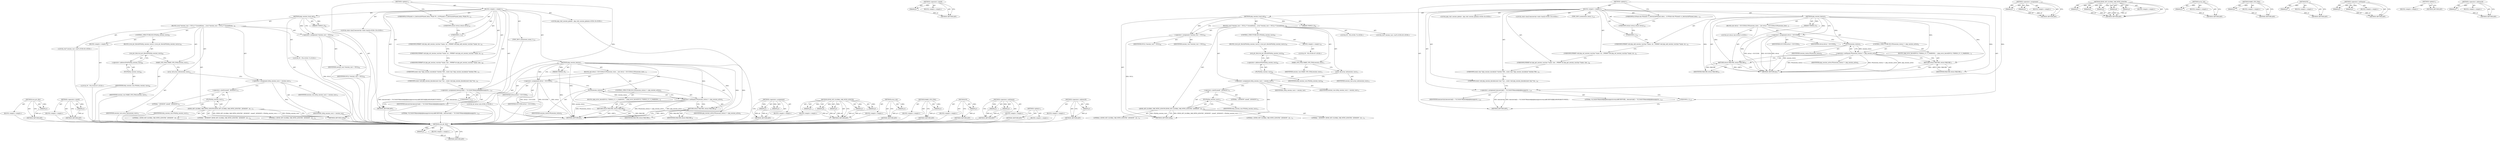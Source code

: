 digraph "&lt;operator&gt;.addressOf" {
vulnerable_121 [label=<(METHOD,zval_ptr_dtor)>];
vulnerable_122 [label=<(PARAM,p1)>];
vulnerable_123 [label=<(BLOCK,&lt;empty&gt;,&lt;empty&gt;)>];
vulnerable_124 [label=<(METHOD_RETURN,ANY)>];
vulnerable_145 [label=<(METHOD,&lt;operator&gt;.sizeOf)>];
vulnerable_146 [label=<(PARAM,p1)>];
vulnerable_147 [label=<(BLOCK,&lt;empty&gt;,&lt;empty&gt;)>];
vulnerable_148 [label=<(METHOD_RETURN,ANY)>];
vulnerable_6 [label=<(METHOD,&lt;global&gt;)<SUB>1</SUB>>];
vulnerable_7 [label=<(BLOCK,&lt;empty&gt;,&lt;empty&gt;)<SUB>1</SUB>>];
vulnerable_8 [label=<(METHOD,php_session_destroy)<SUB>1</SUB>>];
vulnerable_9 [label=<(PARAM,TSRMLS_D)<SUB>1</SUB>>];
vulnerable_10 [label=<(BLOCK,{
	int retval = SUCCESS;

	if (PS(session_statu...,{
	int retval = SUCCESS;

	if (PS(session_statu...)<SUB>2</SUB>>];
vulnerable_11 [label="<(LOCAL,int retval: int)<SUB>3</SUB>>"];
vulnerable_12 [label=<(&lt;operator&gt;.assignment,retval = SUCCESS)<SUB>3</SUB>>];
vulnerable_13 [label=<(IDENTIFIER,retval,retval = SUCCESS)<SUB>3</SUB>>];
vulnerable_14 [label=<(IDENTIFIER,SUCCESS,retval = SUCCESS)<SUB>3</SUB>>];
vulnerable_15 [label=<(CONTROL_STRUCTURE,IF,if (PS(session_status) != php_session_active))<SUB>5</SUB>>];
vulnerable_16 [label=<(&lt;operator&gt;.notEquals,PS(session_status) != php_session_active)<SUB>5</SUB>>];
vulnerable_17 [label=<(PS,PS(session_status))<SUB>5</SUB>>];
vulnerable_18 [label=<(IDENTIFIER,session_status,PS(session_status))<SUB>5</SUB>>];
vulnerable_19 [label=<(IDENTIFIER,php_session_active,PS(session_status) != php_session_active)<SUB>5</SUB>>];
vulnerable_20 [label=<(BLOCK,{
		php_error_docref(NULL TSRMLS_CC, E_WARNING,...,{
		php_error_docref(NULL TSRMLS_CC, E_WARNING,...)<SUB>5</SUB>>];
vulnerable_21 [label=<(RETURN,return FAILURE;,return FAILURE;)<SUB>7</SUB>>];
vulnerable_22 [label=<(IDENTIFIER,FAILURE,return FAILURE;)<SUB>7</SUB>>];
vulnerable_23 [label=<(RETURN,return FAILURE;,return FAILURE;)<SUB>9</SUB>>];
vulnerable_24 [label=<(IDENTIFIER,FAILURE,return FAILURE;)<SUB>9</SUB>>];
vulnerable_25 [label=<(METHOD_RETURN,int)<SUB>1</SUB>>];
vulnerable_27 [label=<(UNKNOWN,if (PS(mod)-&gt;s_destroy(&amp;PS(mod_data), PS(id) TS...,if (PS(mod)-&gt;s_destroy(&amp;PS(mod_data), PS(id) TS...)<SUB>12</SUB>>];
vulnerable_28 [label="<(LOCAL,php_rinit_session_globals : php_rinit_session_globals)<SUB>16</SUB>>"];
vulnerable_29 [label=<(UNKNOWN,return retval;,return retval;)<SUB>18</SUB>>];
vulnerable_30 [label=<(UNKNOWN,},})<SUB>19</SUB>>];
vulnerable_31 [label=<(UNKNOWN,PHPAPI void php_add_session_var(char *name, siz...,PHPAPI void php_add_session_var(char *name, siz...)<SUB>22</SUB>>];
vulnerable_32 [label=<(UNKNOWN,PHPAPI void php_set_session_var(char *name, siz...,PHPAPI void php_set_session_var(char *name, siz...)<SUB>41</SUB>>];
vulnerable_33 [label=<(UNKNOWN,PHPAPI int php_get_session_var(char *name, size...,PHPAPI int php_get_session_var(char *name, size...)<SUB>49</SUB>>];
vulnerable_34 [label=<(METHOD,php_session_track_init)<SUB>60</SUB>>];
vulnerable_35 [label=<(PARAM,TSRMLS_D)<SUB>60</SUB>>];
vulnerable_36 [label=<(BLOCK,{
	zval *session_vars = NULL;

	/* Unconditiona...,{
	zval *session_vars = NULL;

	/* Unconditiona...)<SUB>61</SUB>>];
vulnerable_37 [label="<(LOCAL,zval* session_vars: zval*)<SUB>62</SUB>>"];
vulnerable_38 [label=<(&lt;operator&gt;.assignment,*session_vars = NULL)<SUB>62</SUB>>];
vulnerable_39 [label=<(IDENTIFIER,session_vars,*session_vars = NULL)<SUB>62</SUB>>];
vulnerable_40 [label=<(IDENTIFIER,NULL,*session_vars = NULL)<SUB>62</SUB>>];
vulnerable_41 [label=<(CONTROL_STRUCTURE,IF,if (PS(http_session_vars)))<SUB>67</SUB>>];
vulnerable_42 [label=<(BLOCK,&lt;empty&gt;,&lt;empty&gt;)<SUB>67</SUB>>];
vulnerable_43 [label="<(LOCAL,PS : PS)<SUB>67</SUB>>"];
vulnerable_44 [label=<(BLOCK,{
		zval_ptr_dtor(&amp;PS(http_session_vars));
	},{
		zval_ptr_dtor(&amp;PS(http_session_vars));
	})<SUB>67</SUB>>];
vulnerable_45 [label=<(zval_ptr_dtor,zval_ptr_dtor(&amp;PS(http_session_vars)))<SUB>68</SUB>>];
vulnerable_46 [label=<(&lt;operator&gt;.addressOf,&amp;PS(http_session_vars))<SUB>68</SUB>>];
vulnerable_47 [label=<(PS,PS(http_session_vars))<SUB>68</SUB>>];
vulnerable_48 [label=<(IDENTIFIER,http_session_vars,PS(http_session_vars))<SUB>68</SUB>>];
vulnerable_49 [label=<(MAKE_STD_ZVAL,MAKE_STD_ZVAL(session_vars))<SUB>71</SUB>>];
vulnerable_50 [label=<(IDENTIFIER,session_vars,MAKE_STD_ZVAL(session_vars))<SUB>71</SUB>>];
vulnerable_51 [label=<(array_init,array_init(session_vars))<SUB>72</SUB>>];
vulnerable_52 [label=<(IDENTIFIER,session_vars,array_init(session_vars))<SUB>72</SUB>>];
vulnerable_53 [label="<(LOCAL,PS : PS)<SUB>73</SUB>>"];
vulnerable_54 [label=<(&lt;operator&gt;.assignment,(http_session_vars) = session_vars)<SUB>73</SUB>>];
vulnerable_55 [label=<(IDENTIFIER,,(http_session_vars) = session_vars)>];
vulnerable_56 [label=<(IDENTIFIER,session_vars,(http_session_vars) = session_vars)<SUB>73</SUB>>];
vulnerable_57 [label=<(ZEND_SET_GLOBAL_VAR_WITH_LENGTH,ZEND_SET_GLOBAL_VAR_WITH_LENGTH(&quot;_SESSION&quot;, siz...)<SUB>75</SUB>>];
vulnerable_58 [label=<(LITERAL,&quot;_SESSION&quot;,ZEND_SET_GLOBAL_VAR_WITH_LENGTH(&quot;_SESSION&quot;, siz...)<SUB>75</SUB>>];
vulnerable_59 [label=<(&lt;operator&gt;.sizeOf,sizeof(&quot;_SESSION&quot;))<SUB>75</SUB>>];
vulnerable_60 [label=<(LITERAL,&quot;_SESSION&quot;,sizeof(&quot;_SESSION&quot;))<SUB>75</SUB>>];
vulnerable_61 [label=<(PS,PS(http_session_vars))<SUB>75</SUB>>];
vulnerable_62 [label=<(IDENTIFIER,http_session_vars,PS(http_session_vars))<SUB>75</SUB>>];
vulnerable_63 [label=<(LITERAL,2,ZEND_SET_GLOBAL_VAR_WITH_LENGTH(&quot;_SESSION&quot;, siz...)<SUB>75</SUB>>];
vulnerable_64 [label=<(LITERAL,1,ZEND_SET_GLOBAL_VAR_WITH_LENGTH(&quot;_SESSION&quot;, siz...)<SUB>75</SUB>>];
vulnerable_65 [label=<(METHOD_RETURN,void)<SUB>60</SUB>>];
vulnerable_67 [label=<(UNKNOWN,static char *php_session_encode(int *newlen TSR...,static char *php_session_encode(int *newlen TSR...)<SUB>79</SUB>>];
vulnerable_68 [label=<(UNKNOWN,static void php_session_decode(const char *val,...,static void php_session_decode(const char *val,...)<SUB>97</SUB>>];
vulnerable_69 [label="<(LOCAL,static char[] hexconvtab: static char[])<SUB>116</SUB>>"];
vulnerable_70 [label=<(&lt;operator&gt;.assignment,hexconvtab[] = &quot;0123456789abcdefghijklmnopqrstu...)<SUB>116</SUB>>];
vulnerable_71 [label=<(IDENTIFIER,hexconvtab,hexconvtab[] = &quot;0123456789abcdefghijklmnopqrstu...)<SUB>116</SUB>>];
vulnerable_72 [label=<(LITERAL,&quot;0123456789abcdefghijklmnopqrstuvwxyzABCDEFGHIJ...,hexconvtab[] = &quot;0123456789abcdefghijklmnopqrstu...)<SUB>116</SUB>>];
vulnerable_73 [label=<(TYPE_DECL,anonymous_enum_1)<SUB>118</SUB>>];
vulnerable_74 [label=<(UNKNOWN,{,{)<SUB>118</SUB>>];
vulnerable_75 [label=<(METHOD_RETURN,ANY)<SUB>1</SUB>>];
vulnerable_107 [label=<(METHOD,&lt;operator&gt;.assignment)>];
vulnerable_108 [label=<(PARAM,p1)>];
vulnerable_109 [label=<(PARAM,p2)>];
vulnerable_110 [label=<(BLOCK,&lt;empty&gt;,&lt;empty&gt;)>];
vulnerable_111 [label=<(METHOD_RETURN,ANY)>];
vulnerable_137 [label=<(METHOD,ZEND_SET_GLOBAL_VAR_WITH_LENGTH)>];
vulnerable_138 [label=<(PARAM,p1)>];
vulnerable_139 [label=<(PARAM,p2)>];
vulnerable_140 [label=<(PARAM,p3)>];
vulnerable_141 [label=<(PARAM,p4)>];
vulnerable_142 [label=<(PARAM,p5)>];
vulnerable_143 [label=<(BLOCK,&lt;empty&gt;,&lt;empty&gt;)>];
vulnerable_144 [label=<(METHOD_RETURN,ANY)>];
vulnerable_133 [label=<(METHOD,array_init)>];
vulnerable_134 [label=<(PARAM,p1)>];
vulnerable_135 [label=<(BLOCK,&lt;empty&gt;,&lt;empty&gt;)>];
vulnerable_136 [label=<(METHOD_RETURN,ANY)>];
vulnerable_129 [label=<(METHOD,MAKE_STD_ZVAL)>];
vulnerable_130 [label=<(PARAM,p1)>];
vulnerable_131 [label=<(BLOCK,&lt;empty&gt;,&lt;empty&gt;)>];
vulnerable_132 [label=<(METHOD_RETURN,ANY)>];
vulnerable_117 [label=<(METHOD,PS)>];
vulnerable_118 [label=<(PARAM,p1)>];
vulnerable_119 [label=<(BLOCK,&lt;empty&gt;,&lt;empty&gt;)>];
vulnerable_120 [label=<(METHOD_RETURN,ANY)>];
vulnerable_112 [label=<(METHOD,&lt;operator&gt;.notEquals)>];
vulnerable_113 [label=<(PARAM,p1)>];
vulnerable_114 [label=<(PARAM,p2)>];
vulnerable_115 [label=<(BLOCK,&lt;empty&gt;,&lt;empty&gt;)>];
vulnerable_116 [label=<(METHOD_RETURN,ANY)>];
vulnerable_101 [label=<(METHOD,&lt;global&gt;)<SUB>1</SUB>>];
vulnerable_102 [label=<(BLOCK,&lt;empty&gt;,&lt;empty&gt;)>];
vulnerable_103 [label=<(METHOD_RETURN,ANY)>];
vulnerable_125 [label=<(METHOD,&lt;operator&gt;.addressOf)>];
vulnerable_126 [label=<(PARAM,p1)>];
vulnerable_127 [label=<(BLOCK,&lt;empty&gt;,&lt;empty&gt;)>];
vulnerable_128 [label=<(METHOD_RETURN,ANY)>];
fixed_121 [label=<(METHOD,zval_ptr_dtor)>];
fixed_122 [label=<(PARAM,p1)>];
fixed_123 [label=<(BLOCK,&lt;empty&gt;,&lt;empty&gt;)>];
fixed_124 [label=<(METHOD_RETURN,ANY)>];
fixed_145 [label=<(METHOD,&lt;operator&gt;.sizeOf)>];
fixed_146 [label=<(PARAM,p1)>];
fixed_147 [label=<(BLOCK,&lt;empty&gt;,&lt;empty&gt;)>];
fixed_148 [label=<(METHOD_RETURN,ANY)>];
fixed_6 [label=<(METHOD,&lt;global&gt;)<SUB>1</SUB>>];
fixed_7 [label=<(BLOCK,&lt;empty&gt;,&lt;empty&gt;)<SUB>1</SUB>>];
fixed_8 [label=<(METHOD,php_session_destroy)<SUB>1</SUB>>];
fixed_9 [label=<(PARAM,TSRMLS_D)<SUB>1</SUB>>];
fixed_10 [label=<(BLOCK,{
	int retval = SUCCESS;

	if (PS(session_statu...,{
	int retval = SUCCESS;

	if (PS(session_statu...)<SUB>2</SUB>>];
fixed_11 [label="<(LOCAL,int retval: int)<SUB>3</SUB>>"];
fixed_12 [label=<(&lt;operator&gt;.assignment,retval = SUCCESS)<SUB>3</SUB>>];
fixed_13 [label=<(IDENTIFIER,retval,retval = SUCCESS)<SUB>3</SUB>>];
fixed_14 [label=<(IDENTIFIER,SUCCESS,retval = SUCCESS)<SUB>3</SUB>>];
fixed_15 [label=<(CONTROL_STRUCTURE,IF,if (PS(session_status) != php_session_active))<SUB>5</SUB>>];
fixed_16 [label=<(&lt;operator&gt;.notEquals,PS(session_status) != php_session_active)<SUB>5</SUB>>];
fixed_17 [label=<(PS,PS(session_status))<SUB>5</SUB>>];
fixed_18 [label=<(IDENTIFIER,session_status,PS(session_status))<SUB>5</SUB>>];
fixed_19 [label=<(IDENTIFIER,php_session_active,PS(session_status) != php_session_active)<SUB>5</SUB>>];
fixed_20 [label=<(BLOCK,{
		php_error_docref(NULL TSRMLS_CC, E_WARNING,...,{
		php_error_docref(NULL TSRMLS_CC, E_WARNING,...)<SUB>5</SUB>>];
fixed_21 [label=<(RETURN,return FAILURE;,return FAILURE;)<SUB>7</SUB>>];
fixed_22 [label=<(IDENTIFIER,FAILURE,return FAILURE;)<SUB>7</SUB>>];
fixed_23 [label=<(RETURN,return FAILURE;,return FAILURE;)<SUB>9</SUB>>];
fixed_24 [label=<(IDENTIFIER,FAILURE,return FAILURE;)<SUB>9</SUB>>];
fixed_25 [label=<(METHOD_RETURN,int)<SUB>1</SUB>>];
fixed_27 [label=<(UNKNOWN,if (PS(id) &amp;&amp; PS(mod)-&gt;s_destroy(&amp;PS(mod_data),...,if (PS(id) &amp;&amp; PS(mod)-&gt;s_destroy(&amp;PS(mod_data),...)<SUB>12</SUB>>];
fixed_28 [label="<(LOCAL,php_rinit_session_globals : php_rinit_session_globals)<SUB>16</SUB>>"];
fixed_29 [label=<(UNKNOWN,return retval;,return retval;)<SUB>18</SUB>>];
fixed_30 [label=<(UNKNOWN,},})<SUB>19</SUB>>];
fixed_31 [label=<(UNKNOWN,PHPAPI void php_add_session_var(char *name, siz...,PHPAPI void php_add_session_var(char *name, siz...)<SUB>22</SUB>>];
fixed_32 [label=<(UNKNOWN,PHPAPI void php_set_session_var(char *name, siz...,PHPAPI void php_set_session_var(char *name, siz...)<SUB>41</SUB>>];
fixed_33 [label=<(UNKNOWN,PHPAPI int php_get_session_var(char *name, size...,PHPAPI int php_get_session_var(char *name, size...)<SUB>49</SUB>>];
fixed_34 [label=<(METHOD,php_session_track_init)<SUB>60</SUB>>];
fixed_35 [label=<(PARAM,TSRMLS_D)<SUB>60</SUB>>];
fixed_36 [label=<(BLOCK,{
	zval *session_vars = NULL;

	/* Unconditiona...,{
	zval *session_vars = NULL;

	/* Unconditiona...)<SUB>61</SUB>>];
fixed_37 [label="<(LOCAL,zval* session_vars: zval*)<SUB>62</SUB>>"];
fixed_38 [label=<(&lt;operator&gt;.assignment,*session_vars = NULL)<SUB>62</SUB>>];
fixed_39 [label=<(IDENTIFIER,session_vars,*session_vars = NULL)<SUB>62</SUB>>];
fixed_40 [label=<(IDENTIFIER,NULL,*session_vars = NULL)<SUB>62</SUB>>];
fixed_41 [label=<(CONTROL_STRUCTURE,IF,if (PS(http_session_vars)))<SUB>67</SUB>>];
fixed_42 [label=<(BLOCK,&lt;empty&gt;,&lt;empty&gt;)<SUB>67</SUB>>];
fixed_43 [label="<(LOCAL,PS : PS)<SUB>67</SUB>>"];
fixed_44 [label=<(BLOCK,{
		zval_ptr_dtor(&amp;PS(http_session_vars));
	},{
		zval_ptr_dtor(&amp;PS(http_session_vars));
	})<SUB>67</SUB>>];
fixed_45 [label=<(zval_ptr_dtor,zval_ptr_dtor(&amp;PS(http_session_vars)))<SUB>68</SUB>>];
fixed_46 [label=<(&lt;operator&gt;.addressOf,&amp;PS(http_session_vars))<SUB>68</SUB>>];
fixed_47 [label=<(PS,PS(http_session_vars))<SUB>68</SUB>>];
fixed_48 [label=<(IDENTIFIER,http_session_vars,PS(http_session_vars))<SUB>68</SUB>>];
fixed_49 [label=<(MAKE_STD_ZVAL,MAKE_STD_ZVAL(session_vars))<SUB>71</SUB>>];
fixed_50 [label=<(IDENTIFIER,session_vars,MAKE_STD_ZVAL(session_vars))<SUB>71</SUB>>];
fixed_51 [label=<(array_init,array_init(session_vars))<SUB>72</SUB>>];
fixed_52 [label=<(IDENTIFIER,session_vars,array_init(session_vars))<SUB>72</SUB>>];
fixed_53 [label="<(LOCAL,PS : PS)<SUB>73</SUB>>"];
fixed_54 [label=<(&lt;operator&gt;.assignment,(http_session_vars) = session_vars)<SUB>73</SUB>>];
fixed_55 [label=<(IDENTIFIER,,(http_session_vars) = session_vars)>];
fixed_56 [label=<(IDENTIFIER,session_vars,(http_session_vars) = session_vars)<SUB>73</SUB>>];
fixed_57 [label=<(ZEND_SET_GLOBAL_VAR_WITH_LENGTH,ZEND_SET_GLOBAL_VAR_WITH_LENGTH(&quot;_SESSION&quot;, siz...)<SUB>75</SUB>>];
fixed_58 [label=<(LITERAL,&quot;_SESSION&quot;,ZEND_SET_GLOBAL_VAR_WITH_LENGTH(&quot;_SESSION&quot;, siz...)<SUB>75</SUB>>];
fixed_59 [label=<(&lt;operator&gt;.sizeOf,sizeof(&quot;_SESSION&quot;))<SUB>75</SUB>>];
fixed_60 [label=<(LITERAL,&quot;_SESSION&quot;,sizeof(&quot;_SESSION&quot;))<SUB>75</SUB>>];
fixed_61 [label=<(PS,PS(http_session_vars))<SUB>75</SUB>>];
fixed_62 [label=<(IDENTIFIER,http_session_vars,PS(http_session_vars))<SUB>75</SUB>>];
fixed_63 [label=<(LITERAL,2,ZEND_SET_GLOBAL_VAR_WITH_LENGTH(&quot;_SESSION&quot;, siz...)<SUB>75</SUB>>];
fixed_64 [label=<(LITERAL,1,ZEND_SET_GLOBAL_VAR_WITH_LENGTH(&quot;_SESSION&quot;, siz...)<SUB>75</SUB>>];
fixed_65 [label=<(METHOD_RETURN,void)<SUB>60</SUB>>];
fixed_67 [label=<(UNKNOWN,static char *php_session_encode(int *newlen TSR...,static char *php_session_encode(int *newlen TSR...)<SUB>79</SUB>>];
fixed_68 [label=<(UNKNOWN,static void php_session_decode(const char *val,...,static void php_session_decode(const char *val,...)<SUB>97</SUB>>];
fixed_69 [label="<(LOCAL,static char[] hexconvtab: static char[])<SUB>116</SUB>>"];
fixed_70 [label=<(&lt;operator&gt;.assignment,hexconvtab[] = &quot;0123456789abcdefghijklmnopqrstu...)<SUB>116</SUB>>];
fixed_71 [label=<(IDENTIFIER,hexconvtab,hexconvtab[] = &quot;0123456789abcdefghijklmnopqrstu...)<SUB>116</SUB>>];
fixed_72 [label=<(LITERAL,&quot;0123456789abcdefghijklmnopqrstuvwxyzABCDEFGHIJ...,hexconvtab[] = &quot;0123456789abcdefghijklmnopqrstu...)<SUB>116</SUB>>];
fixed_73 [label=<(TYPE_DECL,anonymous_enum_1)<SUB>118</SUB>>];
fixed_74 [label=<(UNKNOWN,{,{)<SUB>118</SUB>>];
fixed_75 [label=<(METHOD_RETURN,ANY)<SUB>1</SUB>>];
fixed_107 [label=<(METHOD,&lt;operator&gt;.assignment)>];
fixed_108 [label=<(PARAM,p1)>];
fixed_109 [label=<(PARAM,p2)>];
fixed_110 [label=<(BLOCK,&lt;empty&gt;,&lt;empty&gt;)>];
fixed_111 [label=<(METHOD_RETURN,ANY)>];
fixed_137 [label=<(METHOD,ZEND_SET_GLOBAL_VAR_WITH_LENGTH)>];
fixed_138 [label=<(PARAM,p1)>];
fixed_139 [label=<(PARAM,p2)>];
fixed_140 [label=<(PARAM,p3)>];
fixed_141 [label=<(PARAM,p4)>];
fixed_142 [label=<(PARAM,p5)>];
fixed_143 [label=<(BLOCK,&lt;empty&gt;,&lt;empty&gt;)>];
fixed_144 [label=<(METHOD_RETURN,ANY)>];
fixed_133 [label=<(METHOD,array_init)>];
fixed_134 [label=<(PARAM,p1)>];
fixed_135 [label=<(BLOCK,&lt;empty&gt;,&lt;empty&gt;)>];
fixed_136 [label=<(METHOD_RETURN,ANY)>];
fixed_129 [label=<(METHOD,MAKE_STD_ZVAL)>];
fixed_130 [label=<(PARAM,p1)>];
fixed_131 [label=<(BLOCK,&lt;empty&gt;,&lt;empty&gt;)>];
fixed_132 [label=<(METHOD_RETURN,ANY)>];
fixed_117 [label=<(METHOD,PS)>];
fixed_118 [label=<(PARAM,p1)>];
fixed_119 [label=<(BLOCK,&lt;empty&gt;,&lt;empty&gt;)>];
fixed_120 [label=<(METHOD_RETURN,ANY)>];
fixed_112 [label=<(METHOD,&lt;operator&gt;.notEquals)>];
fixed_113 [label=<(PARAM,p1)>];
fixed_114 [label=<(PARAM,p2)>];
fixed_115 [label=<(BLOCK,&lt;empty&gt;,&lt;empty&gt;)>];
fixed_116 [label=<(METHOD_RETURN,ANY)>];
fixed_101 [label=<(METHOD,&lt;global&gt;)<SUB>1</SUB>>];
fixed_102 [label=<(BLOCK,&lt;empty&gt;,&lt;empty&gt;)>];
fixed_103 [label=<(METHOD_RETURN,ANY)>];
fixed_125 [label=<(METHOD,&lt;operator&gt;.addressOf)>];
fixed_126 [label=<(PARAM,p1)>];
fixed_127 [label=<(BLOCK,&lt;empty&gt;,&lt;empty&gt;)>];
fixed_128 [label=<(METHOD_RETURN,ANY)>];
vulnerable_121 -> vulnerable_122  [key=0, label="AST: "];
vulnerable_121 -> vulnerable_122  [key=1, label="DDG: "];
vulnerable_121 -> vulnerable_123  [key=0, label="AST: "];
vulnerable_121 -> vulnerable_124  [key=0, label="AST: "];
vulnerable_121 -> vulnerable_124  [key=1, label="CFG: "];
vulnerable_122 -> vulnerable_124  [key=0, label="DDG: p1"];
vulnerable_123 -> fixed_121  [key=0];
vulnerable_124 -> fixed_121  [key=0];
vulnerable_145 -> vulnerable_146  [key=0, label="AST: "];
vulnerable_145 -> vulnerable_146  [key=1, label="DDG: "];
vulnerable_145 -> vulnerable_147  [key=0, label="AST: "];
vulnerable_145 -> vulnerable_148  [key=0, label="AST: "];
vulnerable_145 -> vulnerable_148  [key=1, label="CFG: "];
vulnerable_146 -> vulnerable_148  [key=0, label="DDG: p1"];
vulnerable_147 -> fixed_121  [key=0];
vulnerable_148 -> fixed_121  [key=0];
vulnerable_6 -> vulnerable_7  [key=0, label="AST: "];
vulnerable_6 -> vulnerable_75  [key=0, label="AST: "];
vulnerable_6 -> vulnerable_27  [key=0, label="CFG: "];
vulnerable_6 -> vulnerable_70  [key=0, label="DDG: "];
vulnerable_7 -> vulnerable_8  [key=0, label="AST: "];
vulnerable_7 -> vulnerable_27  [key=0, label="AST: "];
vulnerable_7 -> vulnerable_28  [key=0, label="AST: "];
vulnerable_7 -> vulnerable_29  [key=0, label="AST: "];
vulnerable_7 -> vulnerable_30  [key=0, label="AST: "];
vulnerable_7 -> vulnerable_31  [key=0, label="AST: "];
vulnerable_7 -> vulnerable_32  [key=0, label="AST: "];
vulnerable_7 -> vulnerable_33  [key=0, label="AST: "];
vulnerable_7 -> vulnerable_34  [key=0, label="AST: "];
vulnerable_7 -> vulnerable_67  [key=0, label="AST: "];
vulnerable_7 -> vulnerable_68  [key=0, label="AST: "];
vulnerable_7 -> vulnerable_69  [key=0, label="AST: "];
vulnerable_7 -> vulnerable_70  [key=0, label="AST: "];
vulnerable_7 -> vulnerable_73  [key=0, label="AST: "];
vulnerable_7 -> vulnerable_74  [key=0, label="AST: "];
vulnerable_8 -> vulnerable_9  [key=0, label="AST: "];
vulnerable_8 -> vulnerable_9  [key=1, label="DDG: "];
vulnerable_8 -> vulnerable_10  [key=0, label="AST: "];
vulnerable_8 -> vulnerable_25  [key=0, label="AST: "];
vulnerable_8 -> vulnerable_12  [key=0, label="CFG: "];
vulnerable_8 -> vulnerable_12  [key=1, label="DDG: "];
vulnerable_8 -> vulnerable_23  [key=0, label="DDG: "];
vulnerable_8 -> vulnerable_24  [key=0, label="DDG: "];
vulnerable_8 -> vulnerable_16  [key=0, label="DDG: "];
vulnerable_8 -> vulnerable_21  [key=0, label="DDG: "];
vulnerable_8 -> vulnerable_17  [key=0, label="DDG: "];
vulnerable_8 -> vulnerable_22  [key=0, label="DDG: "];
vulnerable_9 -> vulnerable_25  [key=0, label="DDG: "];
vulnerable_10 -> vulnerable_11  [key=0, label="AST: "];
vulnerable_10 -> vulnerable_12  [key=0, label="AST: "];
vulnerable_10 -> vulnerable_15  [key=0, label="AST: "];
vulnerable_10 -> vulnerable_23  [key=0, label="AST: "];
vulnerable_11 -> fixed_121  [key=0];
vulnerable_12 -> vulnerable_13  [key=0, label="AST: "];
vulnerable_12 -> vulnerable_14  [key=0, label="AST: "];
vulnerable_12 -> vulnerable_17  [key=0, label="CFG: "];
vulnerable_12 -> vulnerable_25  [key=0, label="DDG: retval"];
vulnerable_12 -> vulnerable_25  [key=1, label="DDG: retval = SUCCESS"];
vulnerable_12 -> vulnerable_25  [key=2, label="DDG: SUCCESS"];
vulnerable_13 -> fixed_121  [key=0];
vulnerable_14 -> fixed_121  [key=0];
vulnerable_15 -> vulnerable_16  [key=0, label="AST: "];
vulnerable_15 -> vulnerable_20  [key=0, label="AST: "];
vulnerable_16 -> vulnerable_17  [key=0, label="AST: "];
vulnerable_16 -> vulnerable_19  [key=0, label="AST: "];
vulnerable_16 -> vulnerable_21  [key=0, label="CFG: "];
vulnerable_16 -> vulnerable_21  [key=1, label="CDG: "];
vulnerable_16 -> vulnerable_23  [key=0, label="CFG: "];
vulnerable_16 -> vulnerable_23  [key=1, label="CDG: "];
vulnerable_16 -> vulnerable_25  [key=0, label="DDG: PS(session_status)"];
vulnerable_16 -> vulnerable_25  [key=1, label="DDG: PS(session_status) != php_session_active"];
vulnerable_16 -> vulnerable_25  [key=2, label="DDG: php_session_active"];
vulnerable_17 -> vulnerable_18  [key=0, label="AST: "];
vulnerable_17 -> vulnerable_16  [key=0, label="CFG: "];
vulnerable_17 -> vulnerable_16  [key=1, label="DDG: session_status"];
vulnerable_17 -> vulnerable_25  [key=0, label="DDG: session_status"];
vulnerable_18 -> fixed_121  [key=0];
vulnerable_19 -> fixed_121  [key=0];
vulnerable_20 -> vulnerable_21  [key=0, label="AST: "];
vulnerable_21 -> vulnerable_22  [key=0, label="AST: "];
vulnerable_21 -> vulnerable_25  [key=0, label="CFG: "];
vulnerable_21 -> vulnerable_25  [key=1, label="DDG: &lt;RET&gt;"];
vulnerable_22 -> vulnerable_21  [key=0, label="DDG: FAILURE"];
vulnerable_23 -> vulnerable_24  [key=0, label="AST: "];
vulnerable_23 -> vulnerable_25  [key=0, label="CFG: "];
vulnerable_23 -> vulnerable_25  [key=1, label="DDG: &lt;RET&gt;"];
vulnerable_24 -> vulnerable_23  [key=0, label="DDG: FAILURE"];
vulnerable_25 -> fixed_121  [key=0];
vulnerable_27 -> vulnerable_29  [key=0, label="CFG: "];
vulnerable_28 -> fixed_121  [key=0];
vulnerable_29 -> vulnerable_30  [key=0, label="CFG: "];
vulnerable_30 -> vulnerable_31  [key=0, label="CFG: "];
vulnerable_31 -> vulnerable_32  [key=0, label="CFG: "];
vulnerable_32 -> vulnerable_33  [key=0, label="CFG: "];
vulnerable_33 -> vulnerable_67  [key=0, label="CFG: "];
vulnerable_34 -> vulnerable_35  [key=0, label="AST: "];
vulnerable_34 -> vulnerable_35  [key=1, label="DDG: "];
vulnerable_34 -> vulnerable_36  [key=0, label="AST: "];
vulnerable_34 -> vulnerable_65  [key=0, label="AST: "];
vulnerable_34 -> vulnerable_38  [key=0, label="CFG: "];
vulnerable_34 -> vulnerable_38  [key=1, label="DDG: "];
vulnerable_35 -> fixed_121  [key=0];
vulnerable_36 -> vulnerable_37  [key=0, label="AST: "];
vulnerable_36 -> vulnerable_38  [key=0, label="AST: "];
vulnerable_36 -> vulnerable_41  [key=0, label="AST: "];
vulnerable_36 -> vulnerable_49  [key=0, label="AST: "];
vulnerable_36 -> vulnerable_51  [key=0, label="AST: "];
vulnerable_36 -> vulnerable_53  [key=0, label="AST: "];
vulnerable_36 -> vulnerable_54  [key=0, label="AST: "];
vulnerable_36 -> vulnerable_57  [key=0, label="AST: "];
vulnerable_37 -> fixed_121  [key=0];
vulnerable_38 -> vulnerable_39  [key=0, label="AST: "];
vulnerable_38 -> vulnerable_40  [key=0, label="AST: "];
vulnerable_38 -> vulnerable_65  [key=0, label="DDG: NULL"];
vulnerable_39 -> fixed_121  [key=0];
vulnerable_40 -> fixed_121  [key=0];
vulnerable_41 -> vulnerable_42  [key=0, label="AST: "];
vulnerable_41 -> vulnerable_44  [key=0, label="AST: "];
vulnerable_42 -> vulnerable_43  [key=0, label="AST: "];
vulnerable_43 -> fixed_121  [key=0];
vulnerable_44 -> vulnerable_45  [key=0, label="AST: "];
vulnerable_45 -> vulnerable_46  [key=0, label="AST: "];
vulnerable_45 -> vulnerable_49  [key=0, label="CFG: "];
vulnerable_46 -> vulnerable_47  [key=0, label="AST: "];
vulnerable_46 -> vulnerable_45  [key=0, label="CFG: "];
vulnerable_47 -> vulnerable_48  [key=0, label="AST: "];
vulnerable_47 -> vulnerable_46  [key=0, label="CFG: "];
vulnerable_48 -> fixed_121  [key=0];
vulnerable_49 -> vulnerable_50  [key=0, label="AST: "];
vulnerable_49 -> vulnerable_51  [key=0, label="CFG: "];
vulnerable_50 -> fixed_121  [key=0];
vulnerable_51 -> vulnerable_52  [key=0, label="AST: "];
vulnerable_51 -> vulnerable_54  [key=0, label="CFG: "];
vulnerable_52 -> fixed_121  [key=0];
vulnerable_53 -> fixed_121  [key=0];
vulnerable_54 -> vulnerable_55  [key=0, label="AST: "];
vulnerable_54 -> vulnerable_56  [key=0, label="AST: "];
vulnerable_54 -> vulnerable_59  [key=0, label="CFG: "];
vulnerable_54 -> vulnerable_65  [key=0, label="DDG: "];
vulnerable_55 -> fixed_121  [key=0];
vulnerable_56 -> fixed_121  [key=0];
vulnerable_57 -> vulnerable_58  [key=0, label="AST: "];
vulnerable_57 -> vulnerable_59  [key=0, label="AST: "];
vulnerable_57 -> vulnerable_61  [key=0, label="AST: "];
vulnerable_57 -> vulnerable_63  [key=0, label="AST: "];
vulnerable_57 -> vulnerable_64  [key=0, label="AST: "];
vulnerable_57 -> vulnerable_65  [key=0, label="CFG: "];
vulnerable_57 -> vulnerable_65  [key=1, label="DDG: ZEND_SET_GLOBAL_VAR_WITH_LENGTH(&quot;_SESSION&quot;, sizeof(&quot;_SESSION&quot;), PS(http_session_vars), 2, 1)"];
vulnerable_57 -> vulnerable_65  [key=2, label="DDG: PS(http_session_vars)"];
vulnerable_58 -> fixed_121  [key=0];
vulnerable_59 -> vulnerable_60  [key=0, label="AST: "];
vulnerable_59 -> vulnerable_61  [key=0, label="CFG: "];
vulnerable_60 -> fixed_121  [key=0];
vulnerable_61 -> vulnerable_62  [key=0, label="AST: "];
vulnerable_61 -> vulnerable_57  [key=0, label="CFG: "];
vulnerable_62 -> fixed_121  [key=0];
vulnerable_63 -> fixed_121  [key=0];
vulnerable_64 -> fixed_121  [key=0];
vulnerable_65 -> fixed_121  [key=0];
vulnerable_67 -> vulnerable_68  [key=0, label="CFG: "];
vulnerable_68 -> vulnerable_70  [key=0, label="CFG: "];
vulnerable_69 -> fixed_121  [key=0];
vulnerable_70 -> vulnerable_71  [key=0, label="AST: "];
vulnerable_70 -> vulnerable_72  [key=0, label="AST: "];
vulnerable_70 -> vulnerable_74  [key=0, label="CFG: "];
vulnerable_70 -> vulnerable_75  [key=0, label="DDG: hexconvtab"];
vulnerable_70 -> vulnerable_75  [key=1, label="DDG: hexconvtab[] = &quot;0123456789abcdefghijklmnopqrstuvwxyzABCDEFGHIJKLMNOPQRSTUVWXYZ,-&quot;"];
vulnerable_71 -> fixed_121  [key=0];
vulnerable_72 -> fixed_121  [key=0];
vulnerable_73 -> fixed_121  [key=0];
vulnerable_74 -> vulnerable_75  [key=0, label="CFG: "];
vulnerable_75 -> fixed_121  [key=0];
vulnerable_107 -> vulnerable_108  [key=0, label="AST: "];
vulnerable_107 -> vulnerable_108  [key=1, label="DDG: "];
vulnerable_107 -> vulnerable_110  [key=0, label="AST: "];
vulnerable_107 -> vulnerable_109  [key=0, label="AST: "];
vulnerable_107 -> vulnerable_109  [key=1, label="DDG: "];
vulnerable_107 -> vulnerable_111  [key=0, label="AST: "];
vulnerable_107 -> vulnerable_111  [key=1, label="CFG: "];
vulnerable_108 -> vulnerable_111  [key=0, label="DDG: p1"];
vulnerable_109 -> vulnerable_111  [key=0, label="DDG: p2"];
vulnerable_110 -> fixed_121  [key=0];
vulnerable_111 -> fixed_121  [key=0];
vulnerable_137 -> vulnerable_138  [key=0, label="AST: "];
vulnerable_137 -> vulnerable_138  [key=1, label="DDG: "];
vulnerable_137 -> vulnerable_143  [key=0, label="AST: "];
vulnerable_137 -> vulnerable_139  [key=0, label="AST: "];
vulnerable_137 -> vulnerable_139  [key=1, label="DDG: "];
vulnerable_137 -> vulnerable_144  [key=0, label="AST: "];
vulnerable_137 -> vulnerable_144  [key=1, label="CFG: "];
vulnerable_137 -> vulnerable_140  [key=0, label="AST: "];
vulnerable_137 -> vulnerable_140  [key=1, label="DDG: "];
vulnerable_137 -> vulnerable_141  [key=0, label="AST: "];
vulnerable_137 -> vulnerable_141  [key=1, label="DDG: "];
vulnerable_137 -> vulnerable_142  [key=0, label="AST: "];
vulnerable_137 -> vulnerable_142  [key=1, label="DDG: "];
vulnerable_138 -> vulnerable_144  [key=0, label="DDG: p1"];
vulnerable_139 -> vulnerable_144  [key=0, label="DDG: p2"];
vulnerable_140 -> vulnerable_144  [key=0, label="DDG: p3"];
vulnerable_141 -> vulnerable_144  [key=0, label="DDG: p4"];
vulnerable_142 -> vulnerable_144  [key=0, label="DDG: p5"];
vulnerable_143 -> fixed_121  [key=0];
vulnerable_144 -> fixed_121  [key=0];
vulnerable_133 -> vulnerable_134  [key=0, label="AST: "];
vulnerable_133 -> vulnerable_134  [key=1, label="DDG: "];
vulnerable_133 -> vulnerable_135  [key=0, label="AST: "];
vulnerable_133 -> vulnerable_136  [key=0, label="AST: "];
vulnerable_133 -> vulnerable_136  [key=1, label="CFG: "];
vulnerable_134 -> vulnerable_136  [key=0, label="DDG: p1"];
vulnerable_135 -> fixed_121  [key=0];
vulnerable_136 -> fixed_121  [key=0];
vulnerable_129 -> vulnerable_130  [key=0, label="AST: "];
vulnerable_129 -> vulnerable_130  [key=1, label="DDG: "];
vulnerable_129 -> vulnerable_131  [key=0, label="AST: "];
vulnerable_129 -> vulnerable_132  [key=0, label="AST: "];
vulnerable_129 -> vulnerable_132  [key=1, label="CFG: "];
vulnerable_130 -> vulnerable_132  [key=0, label="DDG: p1"];
vulnerable_131 -> fixed_121  [key=0];
vulnerable_132 -> fixed_121  [key=0];
vulnerable_117 -> vulnerable_118  [key=0, label="AST: "];
vulnerable_117 -> vulnerable_118  [key=1, label="DDG: "];
vulnerable_117 -> vulnerable_119  [key=0, label="AST: "];
vulnerable_117 -> vulnerable_120  [key=0, label="AST: "];
vulnerable_117 -> vulnerable_120  [key=1, label="CFG: "];
vulnerable_118 -> vulnerable_120  [key=0, label="DDG: p1"];
vulnerable_119 -> fixed_121  [key=0];
vulnerable_120 -> fixed_121  [key=0];
vulnerable_112 -> vulnerable_113  [key=0, label="AST: "];
vulnerable_112 -> vulnerable_113  [key=1, label="DDG: "];
vulnerable_112 -> vulnerable_115  [key=0, label="AST: "];
vulnerable_112 -> vulnerable_114  [key=0, label="AST: "];
vulnerable_112 -> vulnerable_114  [key=1, label="DDG: "];
vulnerable_112 -> vulnerable_116  [key=0, label="AST: "];
vulnerable_112 -> vulnerable_116  [key=1, label="CFG: "];
vulnerable_113 -> vulnerable_116  [key=0, label="DDG: p1"];
vulnerable_114 -> vulnerable_116  [key=0, label="DDG: p2"];
vulnerable_115 -> fixed_121  [key=0];
vulnerable_116 -> fixed_121  [key=0];
vulnerable_101 -> vulnerable_102  [key=0, label="AST: "];
vulnerable_101 -> vulnerable_103  [key=0, label="AST: "];
vulnerable_101 -> vulnerable_103  [key=1, label="CFG: "];
vulnerable_102 -> fixed_121  [key=0];
vulnerable_103 -> fixed_121  [key=0];
vulnerable_125 -> vulnerable_126  [key=0, label="AST: "];
vulnerable_125 -> vulnerable_126  [key=1, label="DDG: "];
vulnerable_125 -> vulnerable_127  [key=0, label="AST: "];
vulnerable_125 -> vulnerable_128  [key=0, label="AST: "];
vulnerable_125 -> vulnerable_128  [key=1, label="CFG: "];
vulnerable_126 -> vulnerable_128  [key=0, label="DDG: p1"];
vulnerable_127 -> fixed_121  [key=0];
vulnerable_128 -> fixed_121  [key=0];
fixed_121 -> fixed_122  [key=0, label="AST: "];
fixed_121 -> fixed_122  [key=1, label="DDG: "];
fixed_121 -> fixed_123  [key=0, label="AST: "];
fixed_121 -> fixed_124  [key=0, label="AST: "];
fixed_121 -> fixed_124  [key=1, label="CFG: "];
fixed_122 -> fixed_124  [key=0, label="DDG: p1"];
fixed_145 -> fixed_146  [key=0, label="AST: "];
fixed_145 -> fixed_146  [key=1, label="DDG: "];
fixed_145 -> fixed_147  [key=0, label="AST: "];
fixed_145 -> fixed_148  [key=0, label="AST: "];
fixed_145 -> fixed_148  [key=1, label="CFG: "];
fixed_146 -> fixed_148  [key=0, label="DDG: p1"];
fixed_6 -> fixed_7  [key=0, label="AST: "];
fixed_6 -> fixed_75  [key=0, label="AST: "];
fixed_6 -> fixed_27  [key=0, label="CFG: "];
fixed_6 -> fixed_70  [key=0, label="DDG: "];
fixed_7 -> fixed_8  [key=0, label="AST: "];
fixed_7 -> fixed_27  [key=0, label="AST: "];
fixed_7 -> fixed_28  [key=0, label="AST: "];
fixed_7 -> fixed_29  [key=0, label="AST: "];
fixed_7 -> fixed_30  [key=0, label="AST: "];
fixed_7 -> fixed_31  [key=0, label="AST: "];
fixed_7 -> fixed_32  [key=0, label="AST: "];
fixed_7 -> fixed_33  [key=0, label="AST: "];
fixed_7 -> fixed_34  [key=0, label="AST: "];
fixed_7 -> fixed_67  [key=0, label="AST: "];
fixed_7 -> fixed_68  [key=0, label="AST: "];
fixed_7 -> fixed_69  [key=0, label="AST: "];
fixed_7 -> fixed_70  [key=0, label="AST: "];
fixed_7 -> fixed_73  [key=0, label="AST: "];
fixed_7 -> fixed_74  [key=0, label="AST: "];
fixed_8 -> fixed_9  [key=0, label="AST: "];
fixed_8 -> fixed_9  [key=1, label="DDG: "];
fixed_8 -> fixed_10  [key=0, label="AST: "];
fixed_8 -> fixed_25  [key=0, label="AST: "];
fixed_8 -> fixed_12  [key=0, label="CFG: "];
fixed_8 -> fixed_12  [key=1, label="DDG: "];
fixed_8 -> fixed_23  [key=0, label="DDG: "];
fixed_8 -> fixed_24  [key=0, label="DDG: "];
fixed_8 -> fixed_16  [key=0, label="DDG: "];
fixed_8 -> fixed_21  [key=0, label="DDG: "];
fixed_8 -> fixed_17  [key=0, label="DDG: "];
fixed_8 -> fixed_22  [key=0, label="DDG: "];
fixed_9 -> fixed_25  [key=0, label="DDG: "];
fixed_10 -> fixed_11  [key=0, label="AST: "];
fixed_10 -> fixed_12  [key=0, label="AST: "];
fixed_10 -> fixed_15  [key=0, label="AST: "];
fixed_10 -> fixed_23  [key=0, label="AST: "];
fixed_12 -> fixed_13  [key=0, label="AST: "];
fixed_12 -> fixed_14  [key=0, label="AST: "];
fixed_12 -> fixed_17  [key=0, label="CFG: "];
fixed_12 -> fixed_25  [key=0, label="DDG: retval"];
fixed_12 -> fixed_25  [key=1, label="DDG: retval = SUCCESS"];
fixed_12 -> fixed_25  [key=2, label="DDG: SUCCESS"];
fixed_15 -> fixed_16  [key=0, label="AST: "];
fixed_15 -> fixed_20  [key=0, label="AST: "];
fixed_16 -> fixed_17  [key=0, label="AST: "];
fixed_16 -> fixed_19  [key=0, label="AST: "];
fixed_16 -> fixed_21  [key=0, label="CFG: "];
fixed_16 -> fixed_21  [key=1, label="CDG: "];
fixed_16 -> fixed_23  [key=0, label="CFG: "];
fixed_16 -> fixed_23  [key=1, label="CDG: "];
fixed_16 -> fixed_25  [key=0, label="DDG: PS(session_status)"];
fixed_16 -> fixed_25  [key=1, label="DDG: PS(session_status) != php_session_active"];
fixed_16 -> fixed_25  [key=2, label="DDG: php_session_active"];
fixed_17 -> fixed_18  [key=0, label="AST: "];
fixed_17 -> fixed_16  [key=0, label="CFG: "];
fixed_17 -> fixed_16  [key=1, label="DDG: session_status"];
fixed_17 -> fixed_25  [key=0, label="DDG: session_status"];
fixed_20 -> fixed_21  [key=0, label="AST: "];
fixed_21 -> fixed_22  [key=0, label="AST: "];
fixed_21 -> fixed_25  [key=0, label="CFG: "];
fixed_21 -> fixed_25  [key=1, label="DDG: &lt;RET&gt;"];
fixed_22 -> fixed_21  [key=0, label="DDG: FAILURE"];
fixed_23 -> fixed_24  [key=0, label="AST: "];
fixed_23 -> fixed_25  [key=0, label="CFG: "];
fixed_23 -> fixed_25  [key=1, label="DDG: &lt;RET&gt;"];
fixed_24 -> fixed_23  [key=0, label="DDG: FAILURE"];
fixed_27 -> fixed_29  [key=0, label="CFG: "];
fixed_29 -> fixed_30  [key=0, label="CFG: "];
fixed_30 -> fixed_31  [key=0, label="CFG: "];
fixed_31 -> fixed_32  [key=0, label="CFG: "];
fixed_32 -> fixed_33  [key=0, label="CFG: "];
fixed_33 -> fixed_67  [key=0, label="CFG: "];
fixed_34 -> fixed_35  [key=0, label="AST: "];
fixed_34 -> fixed_35  [key=1, label="DDG: "];
fixed_34 -> fixed_36  [key=0, label="AST: "];
fixed_34 -> fixed_65  [key=0, label="AST: "];
fixed_34 -> fixed_38  [key=0, label="CFG: "];
fixed_34 -> fixed_38  [key=1, label="DDG: "];
fixed_36 -> fixed_37  [key=0, label="AST: "];
fixed_36 -> fixed_38  [key=0, label="AST: "];
fixed_36 -> fixed_41  [key=0, label="AST: "];
fixed_36 -> fixed_49  [key=0, label="AST: "];
fixed_36 -> fixed_51  [key=0, label="AST: "];
fixed_36 -> fixed_53  [key=0, label="AST: "];
fixed_36 -> fixed_54  [key=0, label="AST: "];
fixed_36 -> fixed_57  [key=0, label="AST: "];
fixed_38 -> fixed_39  [key=0, label="AST: "];
fixed_38 -> fixed_40  [key=0, label="AST: "];
fixed_38 -> fixed_65  [key=0, label="DDG: NULL"];
fixed_41 -> fixed_42  [key=0, label="AST: "];
fixed_41 -> fixed_44  [key=0, label="AST: "];
fixed_42 -> fixed_43  [key=0, label="AST: "];
fixed_44 -> fixed_45  [key=0, label="AST: "];
fixed_45 -> fixed_46  [key=0, label="AST: "];
fixed_45 -> fixed_49  [key=0, label="CFG: "];
fixed_46 -> fixed_47  [key=0, label="AST: "];
fixed_46 -> fixed_45  [key=0, label="CFG: "];
fixed_47 -> fixed_48  [key=0, label="AST: "];
fixed_47 -> fixed_46  [key=0, label="CFG: "];
fixed_49 -> fixed_50  [key=0, label="AST: "];
fixed_49 -> fixed_51  [key=0, label="CFG: "];
fixed_51 -> fixed_52  [key=0, label="AST: "];
fixed_51 -> fixed_54  [key=0, label="CFG: "];
fixed_54 -> fixed_55  [key=0, label="AST: "];
fixed_54 -> fixed_56  [key=0, label="AST: "];
fixed_54 -> fixed_59  [key=0, label="CFG: "];
fixed_54 -> fixed_65  [key=0, label="DDG: "];
fixed_57 -> fixed_58  [key=0, label="AST: "];
fixed_57 -> fixed_59  [key=0, label="AST: "];
fixed_57 -> fixed_61  [key=0, label="AST: "];
fixed_57 -> fixed_63  [key=0, label="AST: "];
fixed_57 -> fixed_64  [key=0, label="AST: "];
fixed_57 -> fixed_65  [key=0, label="CFG: "];
fixed_57 -> fixed_65  [key=1, label="DDG: ZEND_SET_GLOBAL_VAR_WITH_LENGTH(&quot;_SESSION&quot;, sizeof(&quot;_SESSION&quot;), PS(http_session_vars), 2, 1)"];
fixed_57 -> fixed_65  [key=2, label="DDG: PS(http_session_vars)"];
fixed_59 -> fixed_60  [key=0, label="AST: "];
fixed_59 -> fixed_61  [key=0, label="CFG: "];
fixed_61 -> fixed_62  [key=0, label="AST: "];
fixed_61 -> fixed_57  [key=0, label="CFG: "];
fixed_67 -> fixed_68  [key=0, label="CFG: "];
fixed_68 -> fixed_70  [key=0, label="CFG: "];
fixed_70 -> fixed_71  [key=0, label="AST: "];
fixed_70 -> fixed_72  [key=0, label="AST: "];
fixed_70 -> fixed_74  [key=0, label="CFG: "];
fixed_70 -> fixed_75  [key=0, label="DDG: hexconvtab"];
fixed_70 -> fixed_75  [key=1, label="DDG: hexconvtab[] = &quot;0123456789abcdefghijklmnopqrstuvwxyzABCDEFGHIJKLMNOPQRSTUVWXYZ,-&quot;"];
fixed_74 -> fixed_75  [key=0, label="CFG: "];
fixed_107 -> fixed_108  [key=0, label="AST: "];
fixed_107 -> fixed_108  [key=1, label="DDG: "];
fixed_107 -> fixed_110  [key=0, label="AST: "];
fixed_107 -> fixed_109  [key=0, label="AST: "];
fixed_107 -> fixed_109  [key=1, label="DDG: "];
fixed_107 -> fixed_111  [key=0, label="AST: "];
fixed_107 -> fixed_111  [key=1, label="CFG: "];
fixed_108 -> fixed_111  [key=0, label="DDG: p1"];
fixed_109 -> fixed_111  [key=0, label="DDG: p2"];
fixed_137 -> fixed_138  [key=0, label="AST: "];
fixed_137 -> fixed_138  [key=1, label="DDG: "];
fixed_137 -> fixed_143  [key=0, label="AST: "];
fixed_137 -> fixed_139  [key=0, label="AST: "];
fixed_137 -> fixed_139  [key=1, label="DDG: "];
fixed_137 -> fixed_144  [key=0, label="AST: "];
fixed_137 -> fixed_144  [key=1, label="CFG: "];
fixed_137 -> fixed_140  [key=0, label="AST: "];
fixed_137 -> fixed_140  [key=1, label="DDG: "];
fixed_137 -> fixed_141  [key=0, label="AST: "];
fixed_137 -> fixed_141  [key=1, label="DDG: "];
fixed_137 -> fixed_142  [key=0, label="AST: "];
fixed_137 -> fixed_142  [key=1, label="DDG: "];
fixed_138 -> fixed_144  [key=0, label="DDG: p1"];
fixed_139 -> fixed_144  [key=0, label="DDG: p2"];
fixed_140 -> fixed_144  [key=0, label="DDG: p3"];
fixed_141 -> fixed_144  [key=0, label="DDG: p4"];
fixed_142 -> fixed_144  [key=0, label="DDG: p5"];
fixed_133 -> fixed_134  [key=0, label="AST: "];
fixed_133 -> fixed_134  [key=1, label="DDG: "];
fixed_133 -> fixed_135  [key=0, label="AST: "];
fixed_133 -> fixed_136  [key=0, label="AST: "];
fixed_133 -> fixed_136  [key=1, label="CFG: "];
fixed_134 -> fixed_136  [key=0, label="DDG: p1"];
fixed_129 -> fixed_130  [key=0, label="AST: "];
fixed_129 -> fixed_130  [key=1, label="DDG: "];
fixed_129 -> fixed_131  [key=0, label="AST: "];
fixed_129 -> fixed_132  [key=0, label="AST: "];
fixed_129 -> fixed_132  [key=1, label="CFG: "];
fixed_130 -> fixed_132  [key=0, label="DDG: p1"];
fixed_117 -> fixed_118  [key=0, label="AST: "];
fixed_117 -> fixed_118  [key=1, label="DDG: "];
fixed_117 -> fixed_119  [key=0, label="AST: "];
fixed_117 -> fixed_120  [key=0, label="AST: "];
fixed_117 -> fixed_120  [key=1, label="CFG: "];
fixed_118 -> fixed_120  [key=0, label="DDG: p1"];
fixed_112 -> fixed_113  [key=0, label="AST: "];
fixed_112 -> fixed_113  [key=1, label="DDG: "];
fixed_112 -> fixed_115  [key=0, label="AST: "];
fixed_112 -> fixed_114  [key=0, label="AST: "];
fixed_112 -> fixed_114  [key=1, label="DDG: "];
fixed_112 -> fixed_116  [key=0, label="AST: "];
fixed_112 -> fixed_116  [key=1, label="CFG: "];
fixed_113 -> fixed_116  [key=0, label="DDG: p1"];
fixed_114 -> fixed_116  [key=0, label="DDG: p2"];
fixed_101 -> fixed_102  [key=0, label="AST: "];
fixed_101 -> fixed_103  [key=0, label="AST: "];
fixed_101 -> fixed_103  [key=1, label="CFG: "];
fixed_125 -> fixed_126  [key=0, label="AST: "];
fixed_125 -> fixed_126  [key=1, label="DDG: "];
fixed_125 -> fixed_127  [key=0, label="AST: "];
fixed_125 -> fixed_128  [key=0, label="AST: "];
fixed_125 -> fixed_128  [key=1, label="CFG: "];
fixed_126 -> fixed_128  [key=0, label="DDG: p1"];
}
